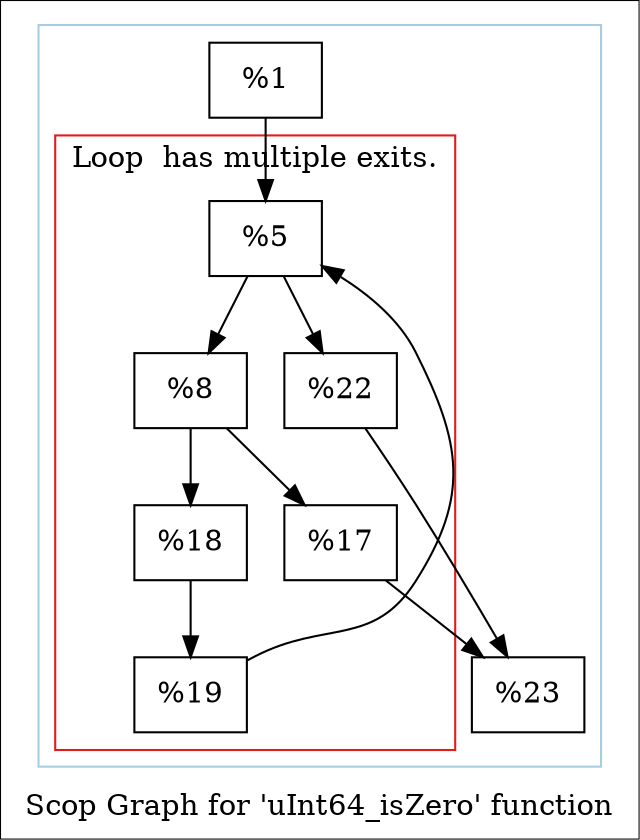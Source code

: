 digraph "Scop Graph for 'uInt64_isZero' function" {
	label="Scop Graph for 'uInt64_isZero' function";

	Node0x18589b0 [shape=record,label="{%1}"];
	Node0x18589b0 -> Node0x17dfa40;
	Node0x17dfa40 [shape=record,label="{%5}"];
	Node0x17dfa40 -> Node0x17dce20;
	Node0x17dfa40 -> Node0x18daf10;
	Node0x17dce20 [shape=record,label="{%8}"];
	Node0x17dce20 -> Node0x15d7fb0;
	Node0x17dce20 -> Node0x165f490;
	Node0x15d7fb0 [shape=record,label="{%17}"];
	Node0x15d7fb0 -> Node0x17df3a0;
	Node0x17df3a0 [shape=record,label="{%23}"];
	Node0x165f490 [shape=record,label="{%18}"];
	Node0x165f490 -> Node0x17c4c70;
	Node0x17c4c70 [shape=record,label="{%19}"];
	Node0x17c4c70 -> Node0x17dfa40[constraint=false];
	Node0x18daf10 [shape=record,label="{%22}"];
	Node0x18daf10 -> Node0x17df3a0;
	colorscheme = "paired12"
        subgraph cluster_0x1967160 {
          label = "";
          style = solid;
          color = 1
          subgraph cluster_0x1967310 {
            label = "Loop  has multiple exits.";
            style = solid;
            color = 6
            Node0x17dfa40;
            Node0x17dce20;
            Node0x15d7fb0;
            Node0x165f490;
            Node0x17c4c70;
            Node0x18daf10;
          }
          Node0x18589b0;
          Node0x17df3a0;
        }
}
